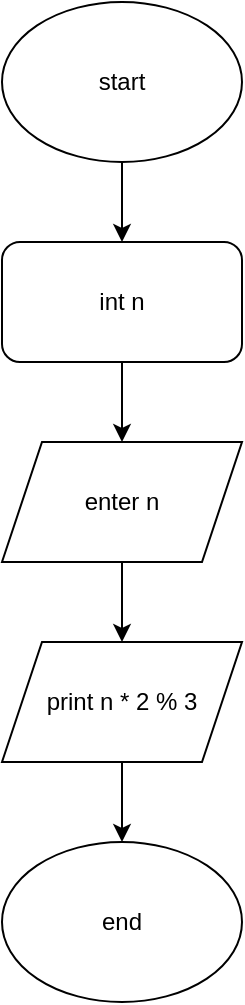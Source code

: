 <mxfile version="24.7.17">
  <diagram name="Page-1" id="kRS0Gsefh2wIKQmIbZpZ">
    <mxGraphModel dx="754" dy="811" grid="1" gridSize="10" guides="1" tooltips="1" connect="1" arrows="1" fold="1" page="1" pageScale="1" pageWidth="850" pageHeight="1100" math="0" shadow="0">
      <root>
        <mxCell id="0" />
        <mxCell id="1" parent="0" />
        <mxCell id="TK-2w0dt3o5S0U0w1zFx-3" value="" style="edgeStyle=orthogonalEdgeStyle;rounded=0;orthogonalLoop=1;jettySize=auto;html=1;" edge="1" parent="1" source="TK-2w0dt3o5S0U0w1zFx-1" target="TK-2w0dt3o5S0U0w1zFx-2">
          <mxGeometry relative="1" as="geometry" />
        </mxCell>
        <mxCell id="TK-2w0dt3o5S0U0w1zFx-1" value="start" style="ellipse;whiteSpace=wrap;html=1;" vertex="1" parent="1">
          <mxGeometry x="360" y="80" width="120" height="80" as="geometry" />
        </mxCell>
        <mxCell id="TK-2w0dt3o5S0U0w1zFx-5" value="" style="edgeStyle=orthogonalEdgeStyle;rounded=0;orthogonalLoop=1;jettySize=auto;html=1;" edge="1" parent="1" source="TK-2w0dt3o5S0U0w1zFx-2" target="TK-2w0dt3o5S0U0w1zFx-4">
          <mxGeometry relative="1" as="geometry" />
        </mxCell>
        <mxCell id="TK-2w0dt3o5S0U0w1zFx-2" value="int n" style="rounded=1;whiteSpace=wrap;html=1;" vertex="1" parent="1">
          <mxGeometry x="360" y="200" width="120" height="60" as="geometry" />
        </mxCell>
        <mxCell id="TK-2w0dt3o5S0U0w1zFx-7" value="" style="edgeStyle=orthogonalEdgeStyle;rounded=0;orthogonalLoop=1;jettySize=auto;html=1;" edge="1" parent="1" source="TK-2w0dt3o5S0U0w1zFx-4" target="TK-2w0dt3o5S0U0w1zFx-6">
          <mxGeometry relative="1" as="geometry" />
        </mxCell>
        <mxCell id="TK-2w0dt3o5S0U0w1zFx-4" value="enter n" style="shape=parallelogram;perimeter=parallelogramPerimeter;whiteSpace=wrap;html=1;fixedSize=1;" vertex="1" parent="1">
          <mxGeometry x="360" y="300" width="120" height="60" as="geometry" />
        </mxCell>
        <mxCell id="TK-2w0dt3o5S0U0w1zFx-9" value="" style="edgeStyle=orthogonalEdgeStyle;rounded=0;orthogonalLoop=1;jettySize=auto;html=1;" edge="1" parent="1" source="TK-2w0dt3o5S0U0w1zFx-6" target="TK-2w0dt3o5S0U0w1zFx-8">
          <mxGeometry relative="1" as="geometry" />
        </mxCell>
        <mxCell id="TK-2w0dt3o5S0U0w1zFx-6" value="print n * 2 % 3" style="shape=parallelogram;perimeter=parallelogramPerimeter;whiteSpace=wrap;html=1;fixedSize=1;" vertex="1" parent="1">
          <mxGeometry x="360" y="400" width="120" height="60" as="geometry" />
        </mxCell>
        <mxCell id="TK-2w0dt3o5S0U0w1zFx-8" value="end" style="ellipse;whiteSpace=wrap;html=1;" vertex="1" parent="1">
          <mxGeometry x="360" y="500" width="120" height="80" as="geometry" />
        </mxCell>
      </root>
    </mxGraphModel>
  </diagram>
</mxfile>
